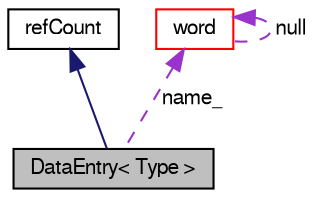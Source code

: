 digraph "DataEntry&lt; Type &gt;"
{
  bgcolor="transparent";
  edge [fontname="FreeSans",fontsize="10",labelfontname="FreeSans",labelfontsize="10"];
  node [fontname="FreeSans",fontsize="10",shape=record];
  Node1 [label="DataEntry\< Type \>",height=0.2,width=0.4,color="black", fillcolor="grey75", style="filled" fontcolor="black"];
  Node2 -> Node1 [dir="back",color="midnightblue",fontsize="10",style="solid",fontname="FreeSans"];
  Node2 [label="refCount",height=0.2,width=0.4,color="black",URL="$a02045.html",tooltip="Reference counter for various OpenFOAM components. "];
  Node3 -> Node1 [dir="back",color="darkorchid3",fontsize="10",style="dashed",label=" name_" ,fontname="FreeSans"];
  Node3 [label="word",height=0.2,width=0.4,color="red",URL="$a02795.html",tooltip="A class for handling words, derived from string. "];
  Node3 -> Node3 [dir="back",color="darkorchid3",fontsize="10",style="dashed",label=" null" ,fontname="FreeSans"];
}
